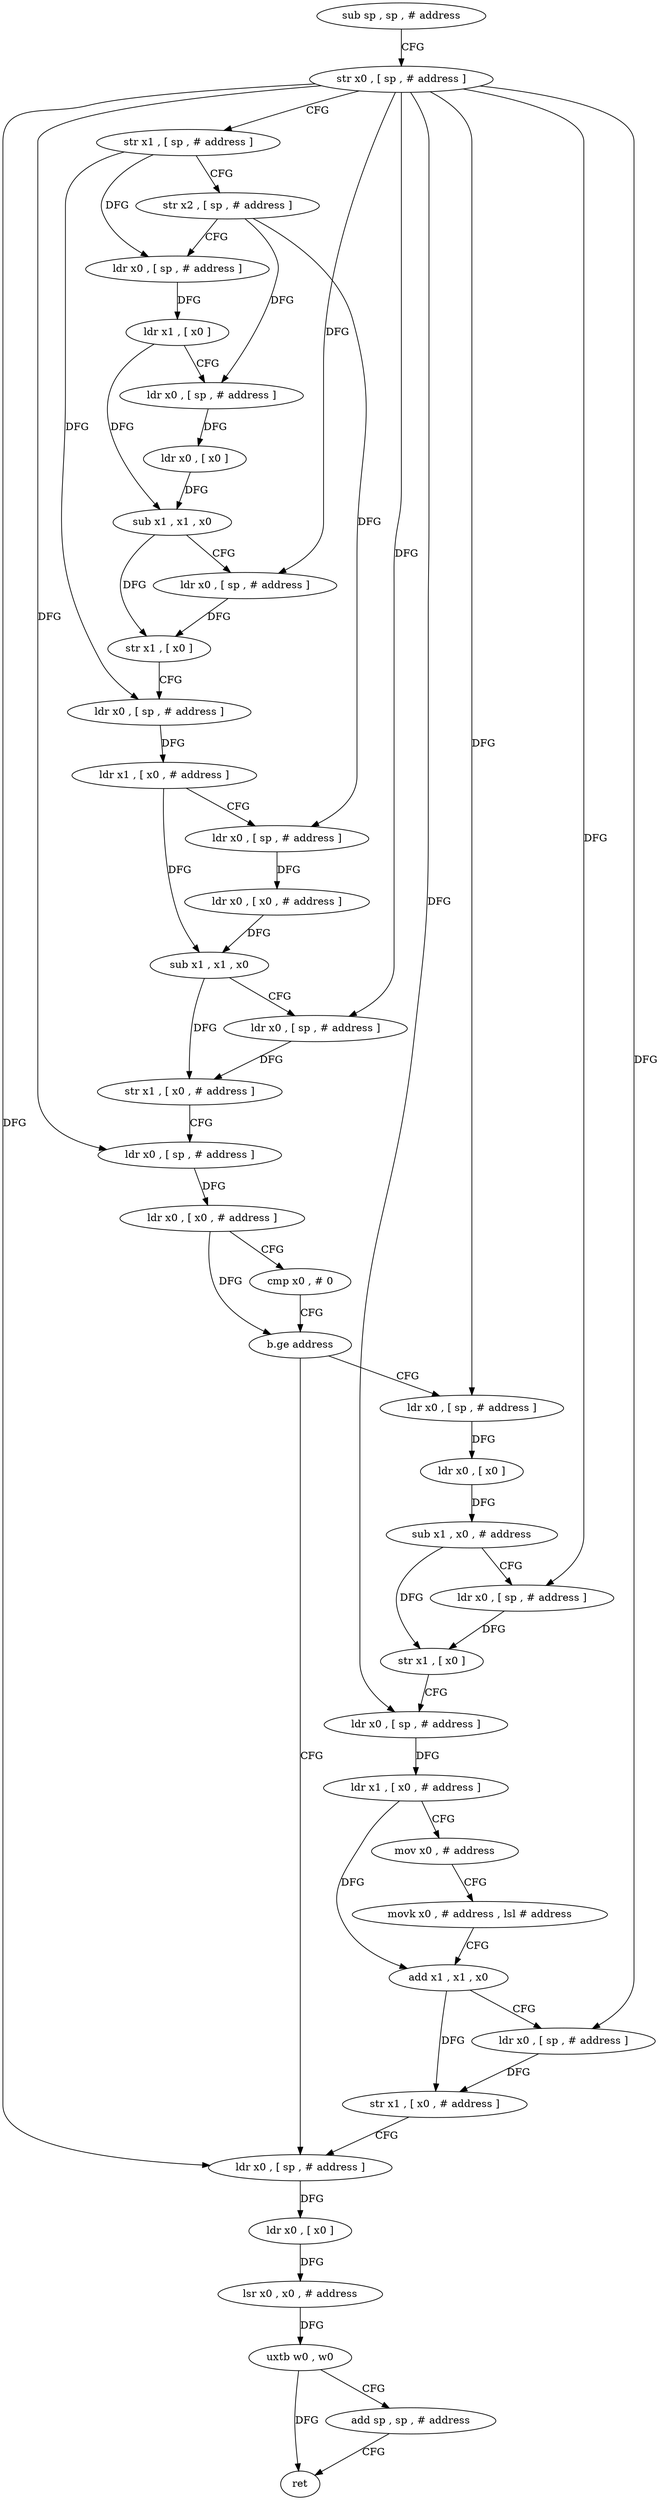 digraph "func" {
"87644" [label = "sub sp , sp , # address" ]
"87648" [label = "str x0 , [ sp , # address ]" ]
"87652" [label = "str x1 , [ sp , # address ]" ]
"87656" [label = "str x2 , [ sp , # address ]" ]
"87660" [label = "ldr x0 , [ sp , # address ]" ]
"87664" [label = "ldr x1 , [ x0 ]" ]
"87668" [label = "ldr x0 , [ sp , # address ]" ]
"87672" [label = "ldr x0 , [ x0 ]" ]
"87676" [label = "sub x1 , x1 , x0" ]
"87680" [label = "ldr x0 , [ sp , # address ]" ]
"87684" [label = "str x1 , [ x0 ]" ]
"87688" [label = "ldr x0 , [ sp , # address ]" ]
"87692" [label = "ldr x1 , [ x0 , # address ]" ]
"87696" [label = "ldr x0 , [ sp , # address ]" ]
"87700" [label = "ldr x0 , [ x0 , # address ]" ]
"87704" [label = "sub x1 , x1 , x0" ]
"87708" [label = "ldr x0 , [ sp , # address ]" ]
"87712" [label = "str x1 , [ x0 , # address ]" ]
"87716" [label = "ldr x0 , [ sp , # address ]" ]
"87720" [label = "ldr x0 , [ x0 , # address ]" ]
"87724" [label = "cmp x0 , # 0" ]
"87728" [label = "b.ge address" ]
"87780" [label = "ldr x0 , [ sp , # address ]" ]
"87732" [label = "ldr x0 , [ sp , # address ]" ]
"87784" [label = "ldr x0 , [ x0 ]" ]
"87788" [label = "lsr x0 , x0 , # address" ]
"87792" [label = "uxtb w0 , w0" ]
"87796" [label = "add sp , sp , # address" ]
"87800" [label = "ret" ]
"87736" [label = "ldr x0 , [ x0 ]" ]
"87740" [label = "sub x1 , x0 , # address" ]
"87744" [label = "ldr x0 , [ sp , # address ]" ]
"87748" [label = "str x1 , [ x0 ]" ]
"87752" [label = "ldr x0 , [ sp , # address ]" ]
"87756" [label = "ldr x1 , [ x0 , # address ]" ]
"87760" [label = "mov x0 , # address" ]
"87764" [label = "movk x0 , # address , lsl # address" ]
"87768" [label = "add x1 , x1 , x0" ]
"87772" [label = "ldr x0 , [ sp , # address ]" ]
"87776" [label = "str x1 , [ x0 , # address ]" ]
"87644" -> "87648" [ label = "CFG" ]
"87648" -> "87652" [ label = "CFG" ]
"87648" -> "87680" [ label = "DFG" ]
"87648" -> "87708" [ label = "DFG" ]
"87648" -> "87716" [ label = "DFG" ]
"87648" -> "87780" [ label = "DFG" ]
"87648" -> "87732" [ label = "DFG" ]
"87648" -> "87744" [ label = "DFG" ]
"87648" -> "87752" [ label = "DFG" ]
"87648" -> "87772" [ label = "DFG" ]
"87652" -> "87656" [ label = "CFG" ]
"87652" -> "87660" [ label = "DFG" ]
"87652" -> "87688" [ label = "DFG" ]
"87656" -> "87660" [ label = "CFG" ]
"87656" -> "87668" [ label = "DFG" ]
"87656" -> "87696" [ label = "DFG" ]
"87660" -> "87664" [ label = "DFG" ]
"87664" -> "87668" [ label = "CFG" ]
"87664" -> "87676" [ label = "DFG" ]
"87668" -> "87672" [ label = "DFG" ]
"87672" -> "87676" [ label = "DFG" ]
"87676" -> "87680" [ label = "CFG" ]
"87676" -> "87684" [ label = "DFG" ]
"87680" -> "87684" [ label = "DFG" ]
"87684" -> "87688" [ label = "CFG" ]
"87688" -> "87692" [ label = "DFG" ]
"87692" -> "87696" [ label = "CFG" ]
"87692" -> "87704" [ label = "DFG" ]
"87696" -> "87700" [ label = "DFG" ]
"87700" -> "87704" [ label = "DFG" ]
"87704" -> "87708" [ label = "CFG" ]
"87704" -> "87712" [ label = "DFG" ]
"87708" -> "87712" [ label = "DFG" ]
"87712" -> "87716" [ label = "CFG" ]
"87716" -> "87720" [ label = "DFG" ]
"87720" -> "87724" [ label = "CFG" ]
"87720" -> "87728" [ label = "DFG" ]
"87724" -> "87728" [ label = "CFG" ]
"87728" -> "87780" [ label = "CFG" ]
"87728" -> "87732" [ label = "CFG" ]
"87780" -> "87784" [ label = "DFG" ]
"87732" -> "87736" [ label = "DFG" ]
"87784" -> "87788" [ label = "DFG" ]
"87788" -> "87792" [ label = "DFG" ]
"87792" -> "87796" [ label = "CFG" ]
"87792" -> "87800" [ label = "DFG" ]
"87796" -> "87800" [ label = "CFG" ]
"87736" -> "87740" [ label = "DFG" ]
"87740" -> "87744" [ label = "CFG" ]
"87740" -> "87748" [ label = "DFG" ]
"87744" -> "87748" [ label = "DFG" ]
"87748" -> "87752" [ label = "CFG" ]
"87752" -> "87756" [ label = "DFG" ]
"87756" -> "87760" [ label = "CFG" ]
"87756" -> "87768" [ label = "DFG" ]
"87760" -> "87764" [ label = "CFG" ]
"87764" -> "87768" [ label = "CFG" ]
"87768" -> "87772" [ label = "CFG" ]
"87768" -> "87776" [ label = "DFG" ]
"87772" -> "87776" [ label = "DFG" ]
"87776" -> "87780" [ label = "CFG" ]
}
